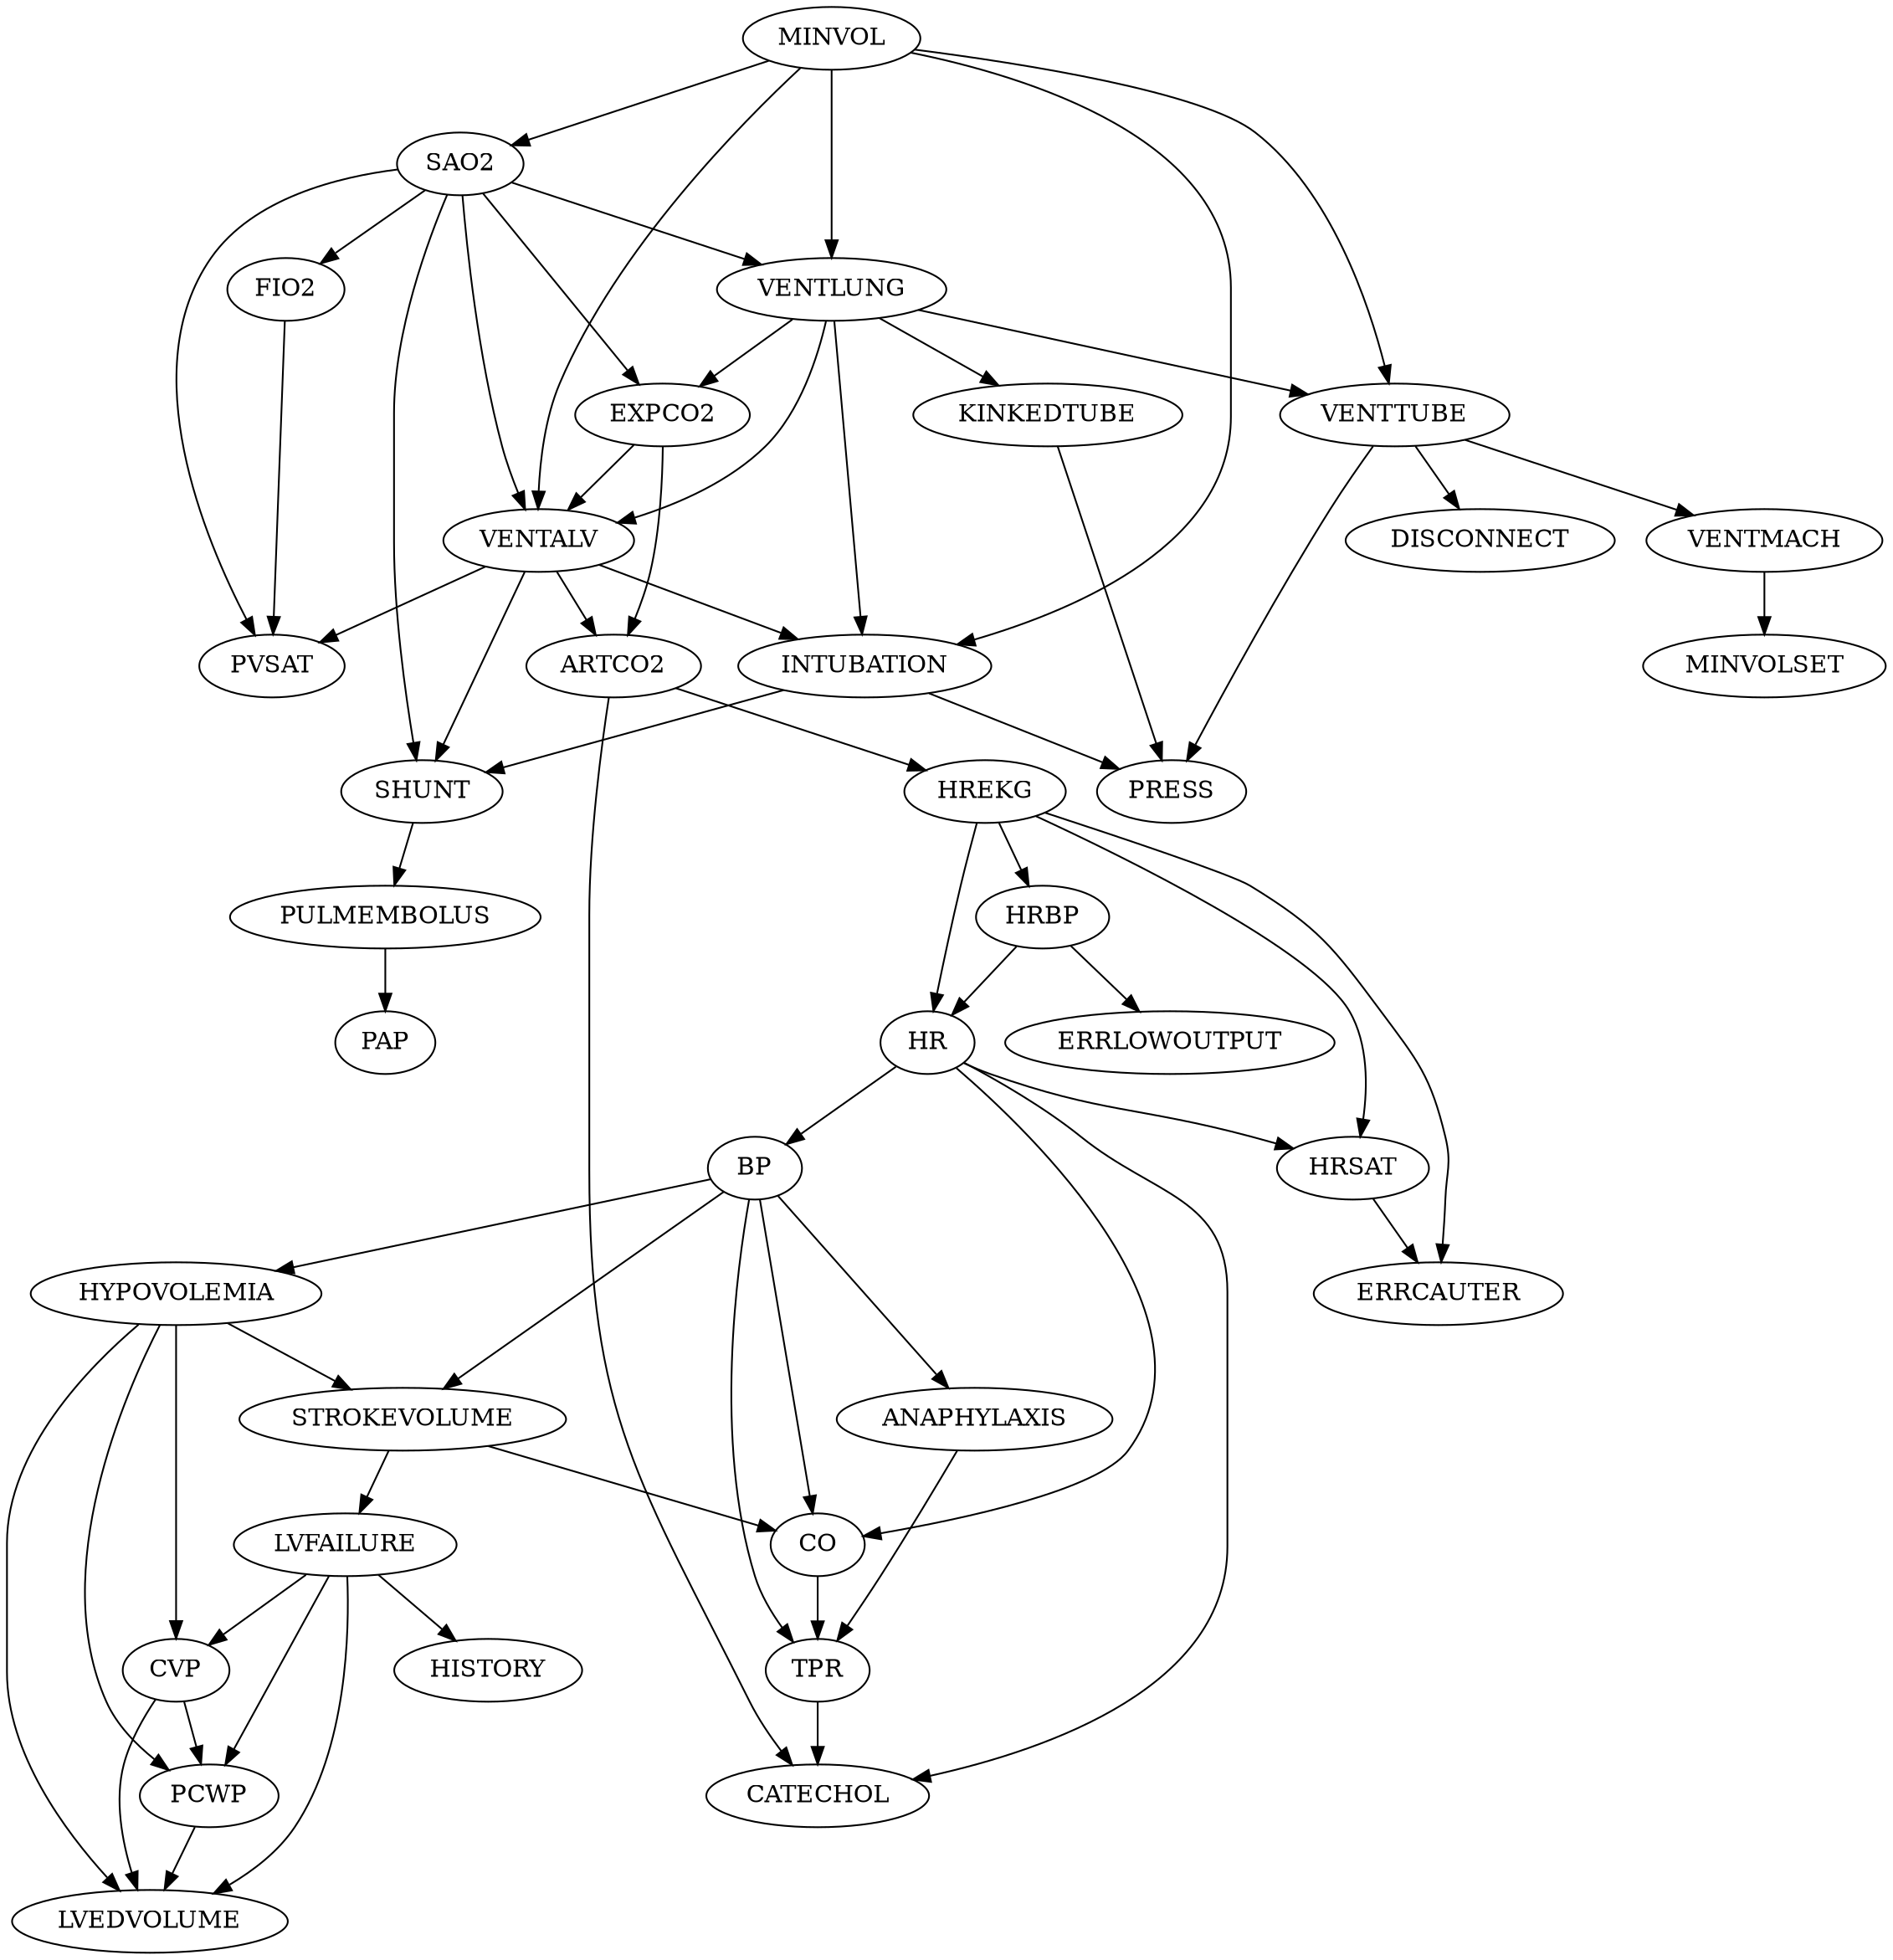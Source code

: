 digraph G {
    "MINVOL" -> "SAO2";
    "EXPCO2" -> "VENTALV";
    "MINVOL" -> "VENTALV";
    "SAO2" -> "VENTALV";
    "VENTLUNG" -> "VENTALV";
    "LVFAILURE" -> "HISTORY";
    "SAO2" -> "EXPCO2";
    "VENTLUNG" -> "EXPCO2";
    "HRBP" -> "HR";
    "HREKG" -> "HR";
    "VENTLUNG" -> "KINKEDTUBE";
    "VENTTUBE" -> "DISCONNECT";
    "MINVOL" -> "VENTTUBE";
    "VENTLUNG" -> "VENTTUBE";
    "HREKG" -> "HRSAT";
    "HR" -> "HRSAT";
    "HR" -> "BP";
    "MINVOL" -> "VENTLUNG";
    "SAO2" -> "VENTLUNG";
    "HREKG" -> "HRBP";
    "CVP" -> "LVEDVOLUME";
    "PCWP" -> "LVEDVOLUME";
    "HYPOVOLEMIA" -> "LVEDVOLUME";
    "LVFAILURE" -> "LVEDVOLUME";
    "HYPOVOLEMIA" -> "STROKEVOLUME";
    "BP" -> "STROKEVOLUME";
    "STROKEVOLUME" -> "CO";
    "HR" -> "CO";
    "BP" -> "CO";
    "FIO2" -> "PVSAT";
    "SAO2" -> "PVSAT";
    "VENTALV" -> "PVSAT";
    "SAO2" -> "FIO2";
    "ANAPHYLAXIS" -> "TPR";
    "CO" -> "TPR";
    "BP" -> "TPR";
    "VENTMACH" -> "MINVOLSET";
    "CVP" -> "PCWP";
    "HYPOVOLEMIA" -> "PCWP";
    "LVFAILURE" -> "PCWP";
    "STROKEVOLUME" -> "LVFAILURE";
    "MINVOL" -> "INTUBATION";
    "VENTLUNG" -> "INTUBATION";
    "VENTALV" -> "INTUBATION";
    "BP" -> "HYPOVOLEMIA";
    "TPR" -> "CATECHOL";
    "ARTCO2" -> "CATECHOL";
    "HR" -> "CATECHOL";
    "KINKEDTUBE" -> "PRESS";
    "INTUBATION" -> "PRESS";
    "VENTTUBE" -> "PRESS";
    "SAO2" -> "SHUNT";
    "INTUBATION" -> "SHUNT";
    "VENTALV" -> "SHUNT";
    "EXPCO2" -> "ARTCO2";
    "VENTALV" -> "ARTCO2";
    "BP" -> "ANAPHYLAXIS";
    "ARTCO2" -> "HREKG";
    "PULMEMBOLUS" -> "PAP";
    "HYPOVOLEMIA" -> "CVP";
    "LVFAILURE" -> "CVP";
    "HRBP" -> "ERRLOWOUTPUT";
    "VENTTUBE" -> "VENTMACH";
    "HREKG" -> "ERRCAUTER";
    "HRSAT" -> "ERRCAUTER";
    "SHUNT" -> "PULMEMBOLUS";
}
